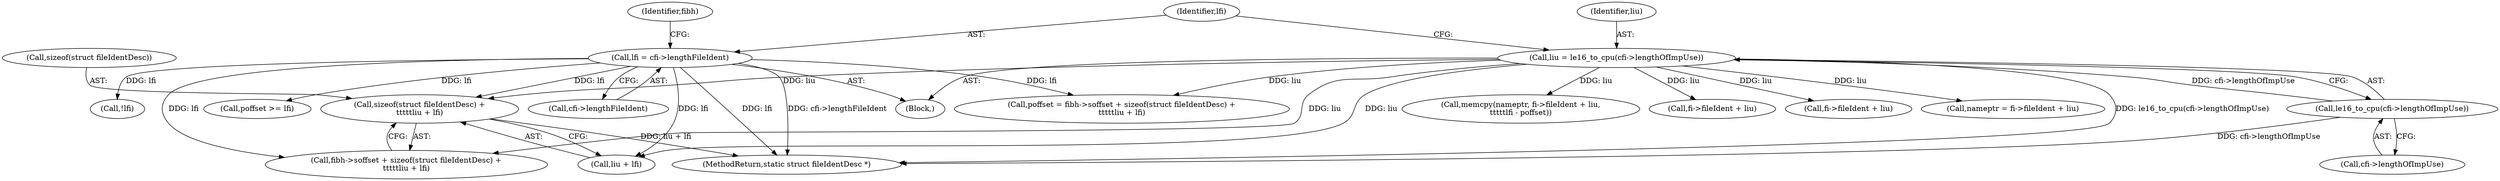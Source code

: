 digraph "0_linux_0e5cc9a40ada6046e6bc3bdfcd0c0d7e4b706b14_0@API" {
"1000362" [label="(Call,sizeof(struct fileIdentDesc) +\n\t\t\t\t\tliu + lfi)"];
"1000326" [label="(Call,liu = le16_to_cpu(cfi->lengthOfImpUse))"];
"1000328" [label="(Call,le16_to_cpu(cfi->lengthOfImpUse))"];
"1000332" [label="(Call,lfi = cfi->lengthFileIdent)"];
"1000363" [label="(Call,sizeof(struct fileIdentDesc))"];
"1000510" [label="(MethodReturn,static struct fileIdentDesc *)"];
"1000348" [label="(Call,fi->fileIdent + liu)"];
"1000327" [label="(Identifier,liu)"];
"1000326" [label="(Call,liu = le16_to_cpu(cfi->lengthOfImpUse))"];
"1000346" [label="(Call,nameptr = fi->fileIdent + liu)"];
"1000365" [label="(Call,liu + lfi)"];
"1000456" [label="(Call,!lfi)"];
"1000362" [label="(Call,sizeof(struct fileIdentDesc) +\n\t\t\t\t\tliu + lfi)"];
"1000369" [label="(Call,poffset >= lfi)"];
"1000328" [label="(Call,le16_to_cpu(cfi->lengthOfImpUse))"];
"1000305" [label="(Block,)"];
"1000332" [label="(Call,lfi = cfi->lengthFileIdent)"];
"1000358" [label="(Call,fibh->soffset + sizeof(struct fileIdentDesc) +\n\t\t\t\t\tliu + lfi)"];
"1000329" [label="(Call,cfi->lengthOfImpUse)"];
"1000356" [label="(Call,poffset = fibh->soffset + sizeof(struct fileIdentDesc) +\n\t\t\t\t\tliu + lfi)"];
"1000390" [label="(Call,memcpy(nameptr, fi->fileIdent + liu,\n\t\t\t\t\tlfi - poffset))"];
"1000333" [label="(Identifier,lfi)"];
"1000392" [label="(Call,fi->fileIdent + liu)"];
"1000334" [label="(Call,cfi->lengthFileIdent)"];
"1000340" [label="(Identifier,fibh)"];
"1000362" -> "1000358"  [label="AST: "];
"1000362" -> "1000365"  [label="CFG: "];
"1000363" -> "1000362"  [label="AST: "];
"1000365" -> "1000362"  [label="AST: "];
"1000358" -> "1000362"  [label="CFG: "];
"1000362" -> "1000510"  [label="DDG: liu + lfi"];
"1000326" -> "1000362"  [label="DDG: liu"];
"1000332" -> "1000362"  [label="DDG: lfi"];
"1000326" -> "1000305"  [label="AST: "];
"1000326" -> "1000328"  [label="CFG: "];
"1000327" -> "1000326"  [label="AST: "];
"1000328" -> "1000326"  [label="AST: "];
"1000333" -> "1000326"  [label="CFG: "];
"1000326" -> "1000510"  [label="DDG: le16_to_cpu(cfi->lengthOfImpUse)"];
"1000328" -> "1000326"  [label="DDG: cfi->lengthOfImpUse"];
"1000326" -> "1000346"  [label="DDG: liu"];
"1000326" -> "1000348"  [label="DDG: liu"];
"1000326" -> "1000356"  [label="DDG: liu"];
"1000326" -> "1000358"  [label="DDG: liu"];
"1000326" -> "1000365"  [label="DDG: liu"];
"1000326" -> "1000390"  [label="DDG: liu"];
"1000326" -> "1000392"  [label="DDG: liu"];
"1000328" -> "1000329"  [label="CFG: "];
"1000329" -> "1000328"  [label="AST: "];
"1000328" -> "1000510"  [label="DDG: cfi->lengthOfImpUse"];
"1000332" -> "1000305"  [label="AST: "];
"1000332" -> "1000334"  [label="CFG: "];
"1000333" -> "1000332"  [label="AST: "];
"1000334" -> "1000332"  [label="AST: "];
"1000340" -> "1000332"  [label="CFG: "];
"1000332" -> "1000510"  [label="DDG: cfi->lengthFileIdent"];
"1000332" -> "1000510"  [label="DDG: lfi"];
"1000332" -> "1000356"  [label="DDG: lfi"];
"1000332" -> "1000358"  [label="DDG: lfi"];
"1000332" -> "1000365"  [label="DDG: lfi"];
"1000332" -> "1000369"  [label="DDG: lfi"];
"1000332" -> "1000456"  [label="DDG: lfi"];
}
